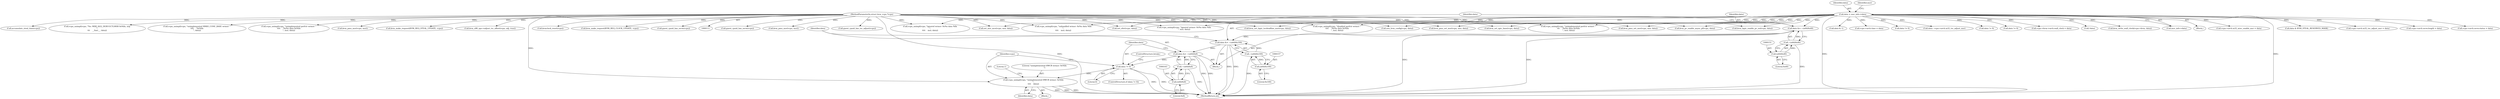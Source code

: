 digraph "0_linux_0b79459b482e85cb7426aa7da683a9f2c97aeae1_2@pointer" {
"1000170" [label="(Call,vcpu_unimpl(vcpu, \"unimplemented HWCR wrmsr: 0x%llx\n\",\n\t\t\t\t    data))"];
"1000112" [label="(MethodParameterIn,struct kvm_vcpu *vcpu)"];
"1000166" [label="(Call,data != 0)"];
"1000159" [label="(Call,data &= ~(u64)0x8)"];
"1000153" [label="(Call,data &= ~(u64)0x100)"];
"1000147" [label="(Call,data &= ~(u64)0x40)"];
"1000126" [label="(Call,data = msr_info->data)"];
"1000149" [label="(Call,~(u64)0x40)"];
"1000150" [label="(Call,(u64)0x40)"];
"1000155" [label="(Call,~(u64)0x100)"];
"1000156" [label="(Call,(u64)0x100)"];
"1000161" [label="(Call,~(u64)0x8)"];
"1000162" [label="(Call,(u64)0x8)"];
"1000552" [label="(Call,guest_cpuid_has_osvw(vcpu))"];
"1000154" [label="(Identifier,data)"];
"1000149" [label="(Call,~(u64)0x40)"];
"1000166" [label="(Call,data != 0)"];
"1000603" [label="(Call,kvm_pmu_msr(vcpu, msr))"];
"1000489" [label="(Call,kvm_pmu_set_msr(vcpu, msr, data))"];
"1000300" [label="(Call,vcpu->arch.time = data)"];
"1000162" [label="(Call,(u64)0x8)"];
"1000161" [label="(Call,~(u64)0x8)"];
"1000175" [label="(Literal,1)"];
"1000496" [label="(Call,data != 0)"];
"1000220" [label="(Call,kvm_set_apic_base(vcpu, data))"];
"1000249" [label="(Call,data - vcpu->arch.ia32_tsc_adjust_msr)"];
"1000148" [label="(Identifier,data)"];
"1000237" [label="(Call,guest_cpuid_has_tsc_adjust(vcpu))"];
"1000168" [label="(Literal,0)"];
"1000607" [label="(Call,kvm_pmu_set_msr(vcpu, msr, data))"];
"1000153" [label="(Call,data &= ~(u64)0x100)"];
"1000155" [label="(Call,~(u64)0x100)"];
"1000112" [label="(MethodParameterIn,struct kvm_vcpu *vcpu)"];
"1000127" [label="(Identifier,data)"];
"1000458" [label="(Call,data != 0)"];
"1000150" [label="(Call,(u64)0x40)"];
"1000173" [label="(Identifier,data)"];
"1000624" [label="(Call,vcpu_unimpl(vcpu, \"ignored wrmsr: 0x%x data %llx\n\",\n\t\t\t\t    msr, data))"];
"1000171" [label="(Identifier,vcpu)"];
"1000430" [label="(Call,accumulate_steal_time(vcpu))"];
"1000179" [label="(Call,data != 0)"];
"1000172" [label="(Literal,\"unimplemented HWCR wrmsr: 0x%llx\n\")"];
"1000126" [label="(Call,data = msr_info->data)"];
"1000449" [label="(Call,set_msr_mce(vcpu, msr, data))"];
"1000279" [label="(Call,vcpu->kvm->arch.wall_clock = data)"];
"1000158" [label="(Literal,0x100)"];
"1000192" [label="(Call,!data)"];
"1000207" [label="(Call,vcpu_unimpl(vcpu, \"%s: MSR_IA32_DEBUGCTLMSR 0x%llx, nop\n\",\n\t\t\t    __func__, data))"];
"1000160" [label="(Identifier,data)"];
"1000183" [label="(Call,vcpu_unimpl(vcpu, \"unimplemented MMIO_CONF_BASE wrmsr: \"\n\t\t\t\t    \"0x%llx\n\", data))"];
"1000288" [label="(Call,kvm_write_wall_clock(vcpu->kvm, data))"];
"1000128" [label="(Call,msr_info->data)"];
"1000169" [label="(Block,)"];
"1000170" [label="(Call,vcpu_unimpl(vcpu, \"unimplemented HWCR wrmsr: 0x%llx\n\",\n\t\t\t\t    data))"];
"1000461" [label="(Call,vcpu_unimpl(vcpu, \"unimplemented perfctr wrmsr: \"\n\t\t\t\t    \"0x%x data 0x%llx\n\", msr, data))"];
"1000485" [label="(Call,kvm_pmu_msr(vcpu, msr))"];
"1000114" [label="(Block,)"];
"1000433" [label="(Call,kvm_make_request(KVM_REQ_STEAL_UPDATE, vcpu))"];
"1000256" [label="(Call,kvm_x86_ops->adjust_tsc_offset(vcpu, adj, true))"];
"1000615" [label="(Call,vcpu_unimpl(vcpu, \"unhandled wrmsr: 0x%x data %llx\n\",\n\t\t\t\t    msr, data))"];
"1000143" [label="(Call,set_efer(vcpu, data))"];
"1000543" [label="(Call,vcpu_unimpl(vcpu, \"ignored wrmsr: 0x%x data %llx\n\", msr, data))"];
"1000165" [label="(ControlStructure,if (data != 0))"];
"1000176" [label="(ControlStructure,break;)"];
"1000231" [label="(Call,kvm_set_lapic_tscdeadline_msr(vcpu, data))"];
"1000159" [label="(Call,data &= ~(u64)0x8)"];
"1000269" [label="(Call,vcpu->arch.ia32_misc_enable_msr = data)"];
"1000132" [label="(Identifier,msr)"];
"1000499" [label="(Call,vcpu_unimpl(vcpu, \"disabled perfctr wrmsr: \"\n\t\t\t\t    \"0x%x data 0x%llx\n\", msr, data))"];
"1000133" [label="(Block,)"];
"1000632" [label="(MethodReturn,int)"];
"1000378" [label="(Call,data & KVM_STEAL_RESERVED_MASK)"];
"1000167" [label="(Identifier,data)"];
"1000298" [label="(Call,kvmclock_reset(vcpu))"];
"1000164" [label="(Literal,0x8)"];
"1000599" [label="(Call,xen_hvm_config(vcpu, data))"];
"1000307" [label="(Call,kvm_make_request(KVM_REQ_CLOCK_UPDATE, vcpu))"];
"1000152" [label="(Literal,0x40)"];
"1000260" [label="(Call,vcpu->arch.ia32_tsc_adjust_msr = data)"];
"1000556" [label="(Call,vcpu->arch.osvw.length = data)"];
"1000573" [label="(Call,vcpu->arch.osvw.status = data)"];
"1000156" [label="(Call,(u64)0x100)"];
"1000471" [label="(Call,vcpu_unimpl(vcpu, \"unimplemented perfctr wrmsr: \"\n\t\t\t    \"0x%x data 0x%llx\n\", msr, data))"];
"1000569" [label="(Call,guest_cpuid_has_osvw(vcpu))"];
"1000312" [label="(Call,data & 1)"];
"1000147" [label="(Call,data &= ~(u64)0x40)"];
"1000364" [label="(Call,kvm_pv_enable_async_pf(vcpu, data))"];
"1000439" [label="(Call,kvm_lapic_enable_pv_eoi(vcpu, data))"];
"1000170" -> "1000169"  [label="AST: "];
"1000170" -> "1000173"  [label="CFG: "];
"1000171" -> "1000170"  [label="AST: "];
"1000172" -> "1000170"  [label="AST: "];
"1000173" -> "1000170"  [label="AST: "];
"1000175" -> "1000170"  [label="CFG: "];
"1000170" -> "1000632"  [label="DDG: "];
"1000170" -> "1000632"  [label="DDG: "];
"1000170" -> "1000632"  [label="DDG: "];
"1000112" -> "1000170"  [label="DDG: "];
"1000166" -> "1000170"  [label="DDG: "];
"1000112" -> "1000111"  [label="AST: "];
"1000112" -> "1000632"  [label="DDG: "];
"1000112" -> "1000143"  [label="DDG: "];
"1000112" -> "1000183"  [label="DDG: "];
"1000112" -> "1000207"  [label="DDG: "];
"1000112" -> "1000220"  [label="DDG: "];
"1000112" -> "1000231"  [label="DDG: "];
"1000112" -> "1000237"  [label="DDG: "];
"1000112" -> "1000256"  [label="DDG: "];
"1000112" -> "1000298"  [label="DDG: "];
"1000112" -> "1000307"  [label="DDG: "];
"1000112" -> "1000364"  [label="DDG: "];
"1000112" -> "1000430"  [label="DDG: "];
"1000112" -> "1000433"  [label="DDG: "];
"1000112" -> "1000439"  [label="DDG: "];
"1000112" -> "1000449"  [label="DDG: "];
"1000112" -> "1000461"  [label="DDG: "];
"1000112" -> "1000471"  [label="DDG: "];
"1000112" -> "1000485"  [label="DDG: "];
"1000112" -> "1000489"  [label="DDG: "];
"1000112" -> "1000499"  [label="DDG: "];
"1000112" -> "1000543"  [label="DDG: "];
"1000112" -> "1000552"  [label="DDG: "];
"1000112" -> "1000569"  [label="DDG: "];
"1000112" -> "1000599"  [label="DDG: "];
"1000112" -> "1000603"  [label="DDG: "];
"1000112" -> "1000607"  [label="DDG: "];
"1000112" -> "1000615"  [label="DDG: "];
"1000112" -> "1000624"  [label="DDG: "];
"1000166" -> "1000165"  [label="AST: "];
"1000166" -> "1000168"  [label="CFG: "];
"1000167" -> "1000166"  [label="AST: "];
"1000168" -> "1000166"  [label="AST: "];
"1000171" -> "1000166"  [label="CFG: "];
"1000176" -> "1000166"  [label="CFG: "];
"1000166" -> "1000632"  [label="DDG: "];
"1000166" -> "1000632"  [label="DDG: "];
"1000159" -> "1000166"  [label="DDG: "];
"1000159" -> "1000133"  [label="AST: "];
"1000159" -> "1000161"  [label="CFG: "];
"1000160" -> "1000159"  [label="AST: "];
"1000161" -> "1000159"  [label="AST: "];
"1000167" -> "1000159"  [label="CFG: "];
"1000159" -> "1000632"  [label="DDG: "];
"1000159" -> "1000632"  [label="DDG: "];
"1000153" -> "1000159"  [label="DDG: "];
"1000161" -> "1000159"  [label="DDG: "];
"1000153" -> "1000133"  [label="AST: "];
"1000153" -> "1000155"  [label="CFG: "];
"1000154" -> "1000153"  [label="AST: "];
"1000155" -> "1000153"  [label="AST: "];
"1000160" -> "1000153"  [label="CFG: "];
"1000153" -> "1000632"  [label="DDG: "];
"1000153" -> "1000632"  [label="DDG: "];
"1000147" -> "1000153"  [label="DDG: "];
"1000155" -> "1000153"  [label="DDG: "];
"1000147" -> "1000133"  [label="AST: "];
"1000147" -> "1000149"  [label="CFG: "];
"1000148" -> "1000147"  [label="AST: "];
"1000149" -> "1000147"  [label="AST: "];
"1000154" -> "1000147"  [label="CFG: "];
"1000147" -> "1000632"  [label="DDG: "];
"1000147" -> "1000632"  [label="DDG: "];
"1000126" -> "1000147"  [label="DDG: "];
"1000149" -> "1000147"  [label="DDG: "];
"1000126" -> "1000114"  [label="AST: "];
"1000126" -> "1000128"  [label="CFG: "];
"1000127" -> "1000126"  [label="AST: "];
"1000128" -> "1000126"  [label="AST: "];
"1000132" -> "1000126"  [label="CFG: "];
"1000126" -> "1000632"  [label="DDG: "];
"1000126" -> "1000632"  [label="DDG: "];
"1000126" -> "1000143"  [label="DDG: "];
"1000126" -> "1000179"  [label="DDG: "];
"1000126" -> "1000192"  [label="DDG: "];
"1000126" -> "1000220"  [label="DDG: "];
"1000126" -> "1000231"  [label="DDG: "];
"1000126" -> "1000249"  [label="DDG: "];
"1000126" -> "1000260"  [label="DDG: "];
"1000126" -> "1000269"  [label="DDG: "];
"1000126" -> "1000279"  [label="DDG: "];
"1000126" -> "1000288"  [label="DDG: "];
"1000126" -> "1000300"  [label="DDG: "];
"1000126" -> "1000312"  [label="DDG: "];
"1000126" -> "1000364"  [label="DDG: "];
"1000126" -> "1000378"  [label="DDG: "];
"1000126" -> "1000439"  [label="DDG: "];
"1000126" -> "1000449"  [label="DDG: "];
"1000126" -> "1000458"  [label="DDG: "];
"1000126" -> "1000471"  [label="DDG: "];
"1000126" -> "1000489"  [label="DDG: "];
"1000126" -> "1000496"  [label="DDG: "];
"1000126" -> "1000499"  [label="DDG: "];
"1000126" -> "1000543"  [label="DDG: "];
"1000126" -> "1000556"  [label="DDG: "];
"1000126" -> "1000573"  [label="DDG: "];
"1000126" -> "1000599"  [label="DDG: "];
"1000126" -> "1000607"  [label="DDG: "];
"1000126" -> "1000615"  [label="DDG: "];
"1000126" -> "1000624"  [label="DDG: "];
"1000149" -> "1000150"  [label="CFG: "];
"1000150" -> "1000149"  [label="AST: "];
"1000149" -> "1000632"  [label="DDG: "];
"1000150" -> "1000149"  [label="DDG: "];
"1000150" -> "1000152"  [label="CFG: "];
"1000151" -> "1000150"  [label="AST: "];
"1000152" -> "1000150"  [label="AST: "];
"1000155" -> "1000156"  [label="CFG: "];
"1000156" -> "1000155"  [label="AST: "];
"1000155" -> "1000632"  [label="DDG: "];
"1000156" -> "1000155"  [label="DDG: "];
"1000156" -> "1000158"  [label="CFG: "];
"1000157" -> "1000156"  [label="AST: "];
"1000158" -> "1000156"  [label="AST: "];
"1000161" -> "1000162"  [label="CFG: "];
"1000162" -> "1000161"  [label="AST: "];
"1000161" -> "1000632"  [label="DDG: "];
"1000162" -> "1000161"  [label="DDG: "];
"1000162" -> "1000164"  [label="CFG: "];
"1000163" -> "1000162"  [label="AST: "];
"1000164" -> "1000162"  [label="AST: "];
}
